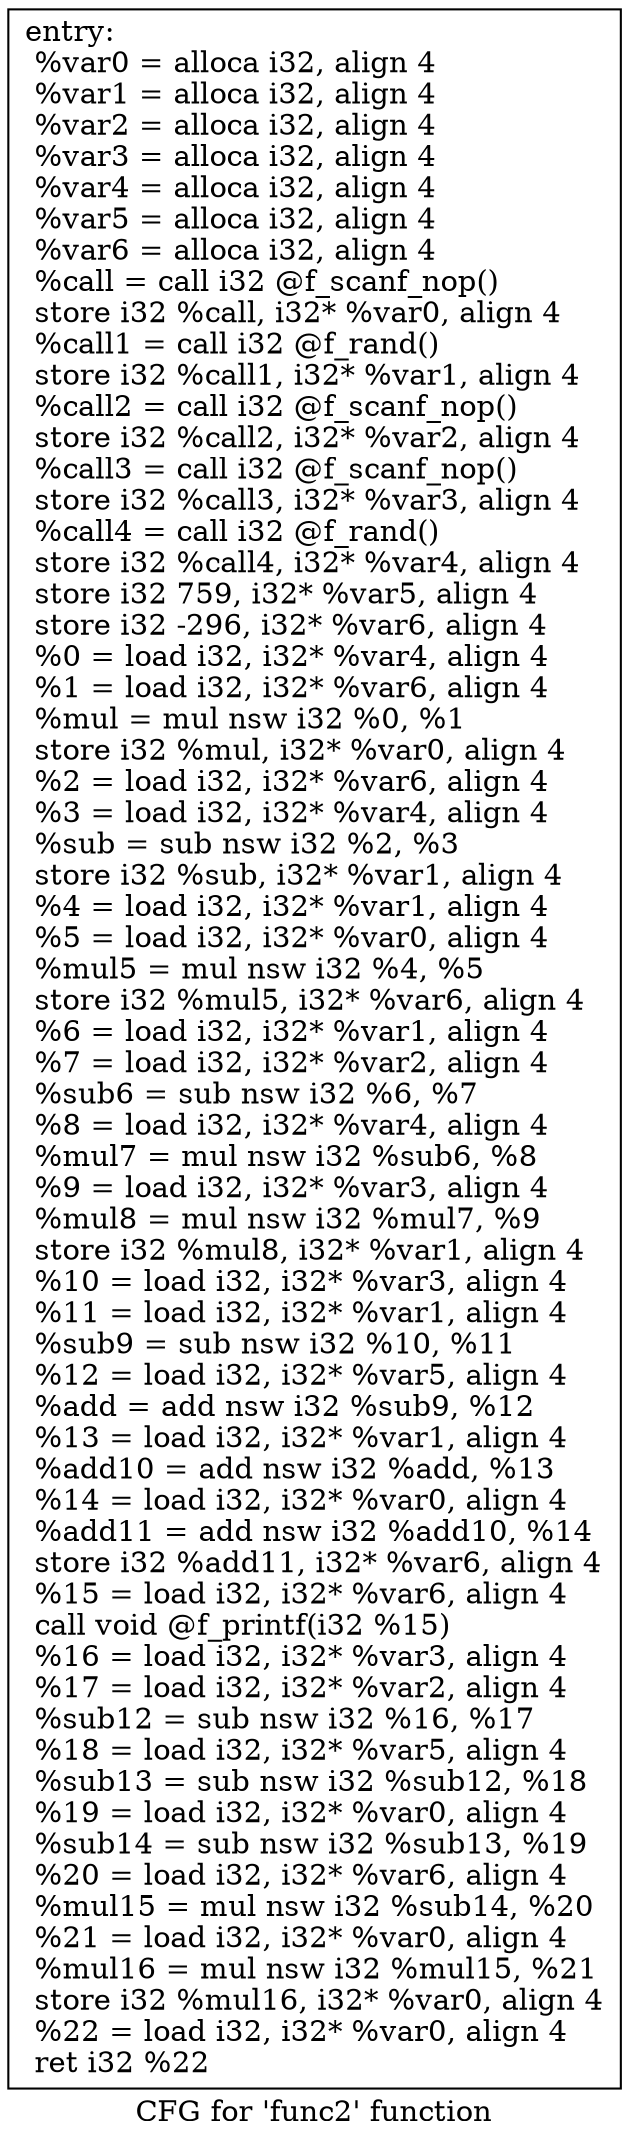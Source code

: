 digraph "CFG for 'func2' function" {
	label="CFG for 'func2' function";

	Node0x561936207d50 [shape=record,label="{entry:\l  %var0 = alloca i32, align 4\l  %var1 = alloca i32, align 4\l  %var2 = alloca i32, align 4\l  %var3 = alloca i32, align 4\l  %var4 = alloca i32, align 4\l  %var5 = alloca i32, align 4\l  %var6 = alloca i32, align 4\l  %call = call i32 @f_scanf_nop()\l  store i32 %call, i32* %var0, align 4\l  %call1 = call i32 @f_rand()\l  store i32 %call1, i32* %var1, align 4\l  %call2 = call i32 @f_scanf_nop()\l  store i32 %call2, i32* %var2, align 4\l  %call3 = call i32 @f_scanf_nop()\l  store i32 %call3, i32* %var3, align 4\l  %call4 = call i32 @f_rand()\l  store i32 %call4, i32* %var4, align 4\l  store i32 759, i32* %var5, align 4\l  store i32 -296, i32* %var6, align 4\l  %0 = load i32, i32* %var4, align 4\l  %1 = load i32, i32* %var6, align 4\l  %mul = mul nsw i32 %0, %1\l  store i32 %mul, i32* %var0, align 4\l  %2 = load i32, i32* %var6, align 4\l  %3 = load i32, i32* %var4, align 4\l  %sub = sub nsw i32 %2, %3\l  store i32 %sub, i32* %var1, align 4\l  %4 = load i32, i32* %var1, align 4\l  %5 = load i32, i32* %var0, align 4\l  %mul5 = mul nsw i32 %4, %5\l  store i32 %mul5, i32* %var6, align 4\l  %6 = load i32, i32* %var1, align 4\l  %7 = load i32, i32* %var2, align 4\l  %sub6 = sub nsw i32 %6, %7\l  %8 = load i32, i32* %var4, align 4\l  %mul7 = mul nsw i32 %sub6, %8\l  %9 = load i32, i32* %var3, align 4\l  %mul8 = mul nsw i32 %mul7, %9\l  store i32 %mul8, i32* %var1, align 4\l  %10 = load i32, i32* %var3, align 4\l  %11 = load i32, i32* %var1, align 4\l  %sub9 = sub nsw i32 %10, %11\l  %12 = load i32, i32* %var5, align 4\l  %add = add nsw i32 %sub9, %12\l  %13 = load i32, i32* %var1, align 4\l  %add10 = add nsw i32 %add, %13\l  %14 = load i32, i32* %var0, align 4\l  %add11 = add nsw i32 %add10, %14\l  store i32 %add11, i32* %var6, align 4\l  %15 = load i32, i32* %var6, align 4\l  call void @f_printf(i32 %15)\l  %16 = load i32, i32* %var3, align 4\l  %17 = load i32, i32* %var2, align 4\l  %sub12 = sub nsw i32 %16, %17\l  %18 = load i32, i32* %var5, align 4\l  %sub13 = sub nsw i32 %sub12, %18\l  %19 = load i32, i32* %var0, align 4\l  %sub14 = sub nsw i32 %sub13, %19\l  %20 = load i32, i32* %var6, align 4\l  %mul15 = mul nsw i32 %sub14, %20\l  %21 = load i32, i32* %var0, align 4\l  %mul16 = mul nsw i32 %mul15, %21\l  store i32 %mul16, i32* %var0, align 4\l  %22 = load i32, i32* %var0, align 4\l  ret i32 %22\l}"];
}
